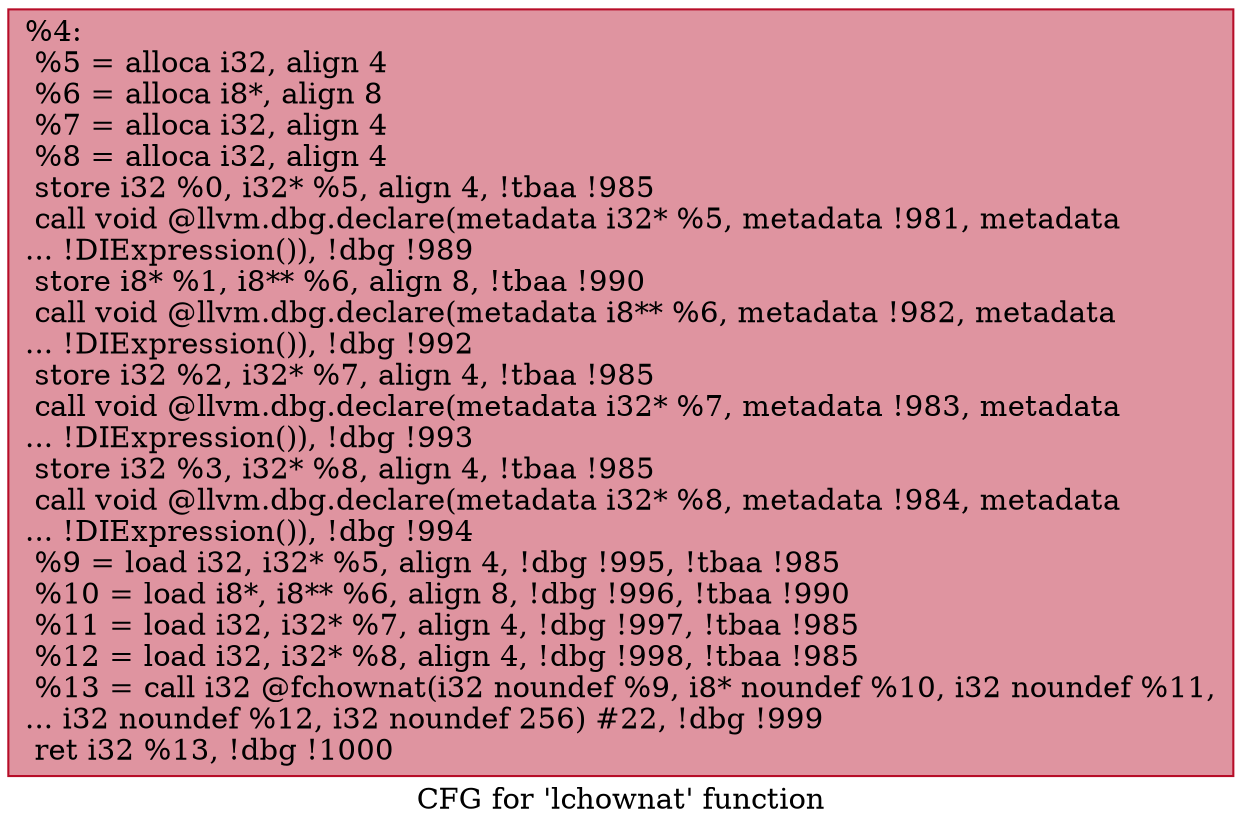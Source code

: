 digraph "CFG for 'lchownat' function" {
	label="CFG for 'lchownat' function";

	Node0x2387a30 [shape=record,color="#b70d28ff", style=filled, fillcolor="#b70d2870",label="{%4:\l  %5 = alloca i32, align 4\l  %6 = alloca i8*, align 8\l  %7 = alloca i32, align 4\l  %8 = alloca i32, align 4\l  store i32 %0, i32* %5, align 4, !tbaa !985\l  call void @llvm.dbg.declare(metadata i32* %5, metadata !981, metadata\l... !DIExpression()), !dbg !989\l  store i8* %1, i8** %6, align 8, !tbaa !990\l  call void @llvm.dbg.declare(metadata i8** %6, metadata !982, metadata\l... !DIExpression()), !dbg !992\l  store i32 %2, i32* %7, align 4, !tbaa !985\l  call void @llvm.dbg.declare(metadata i32* %7, metadata !983, metadata\l... !DIExpression()), !dbg !993\l  store i32 %3, i32* %8, align 4, !tbaa !985\l  call void @llvm.dbg.declare(metadata i32* %8, metadata !984, metadata\l... !DIExpression()), !dbg !994\l  %9 = load i32, i32* %5, align 4, !dbg !995, !tbaa !985\l  %10 = load i8*, i8** %6, align 8, !dbg !996, !tbaa !990\l  %11 = load i32, i32* %7, align 4, !dbg !997, !tbaa !985\l  %12 = load i32, i32* %8, align 4, !dbg !998, !tbaa !985\l  %13 = call i32 @fchownat(i32 noundef %9, i8* noundef %10, i32 noundef %11,\l... i32 noundef %12, i32 noundef 256) #22, !dbg !999\l  ret i32 %13, !dbg !1000\l}"];
}
